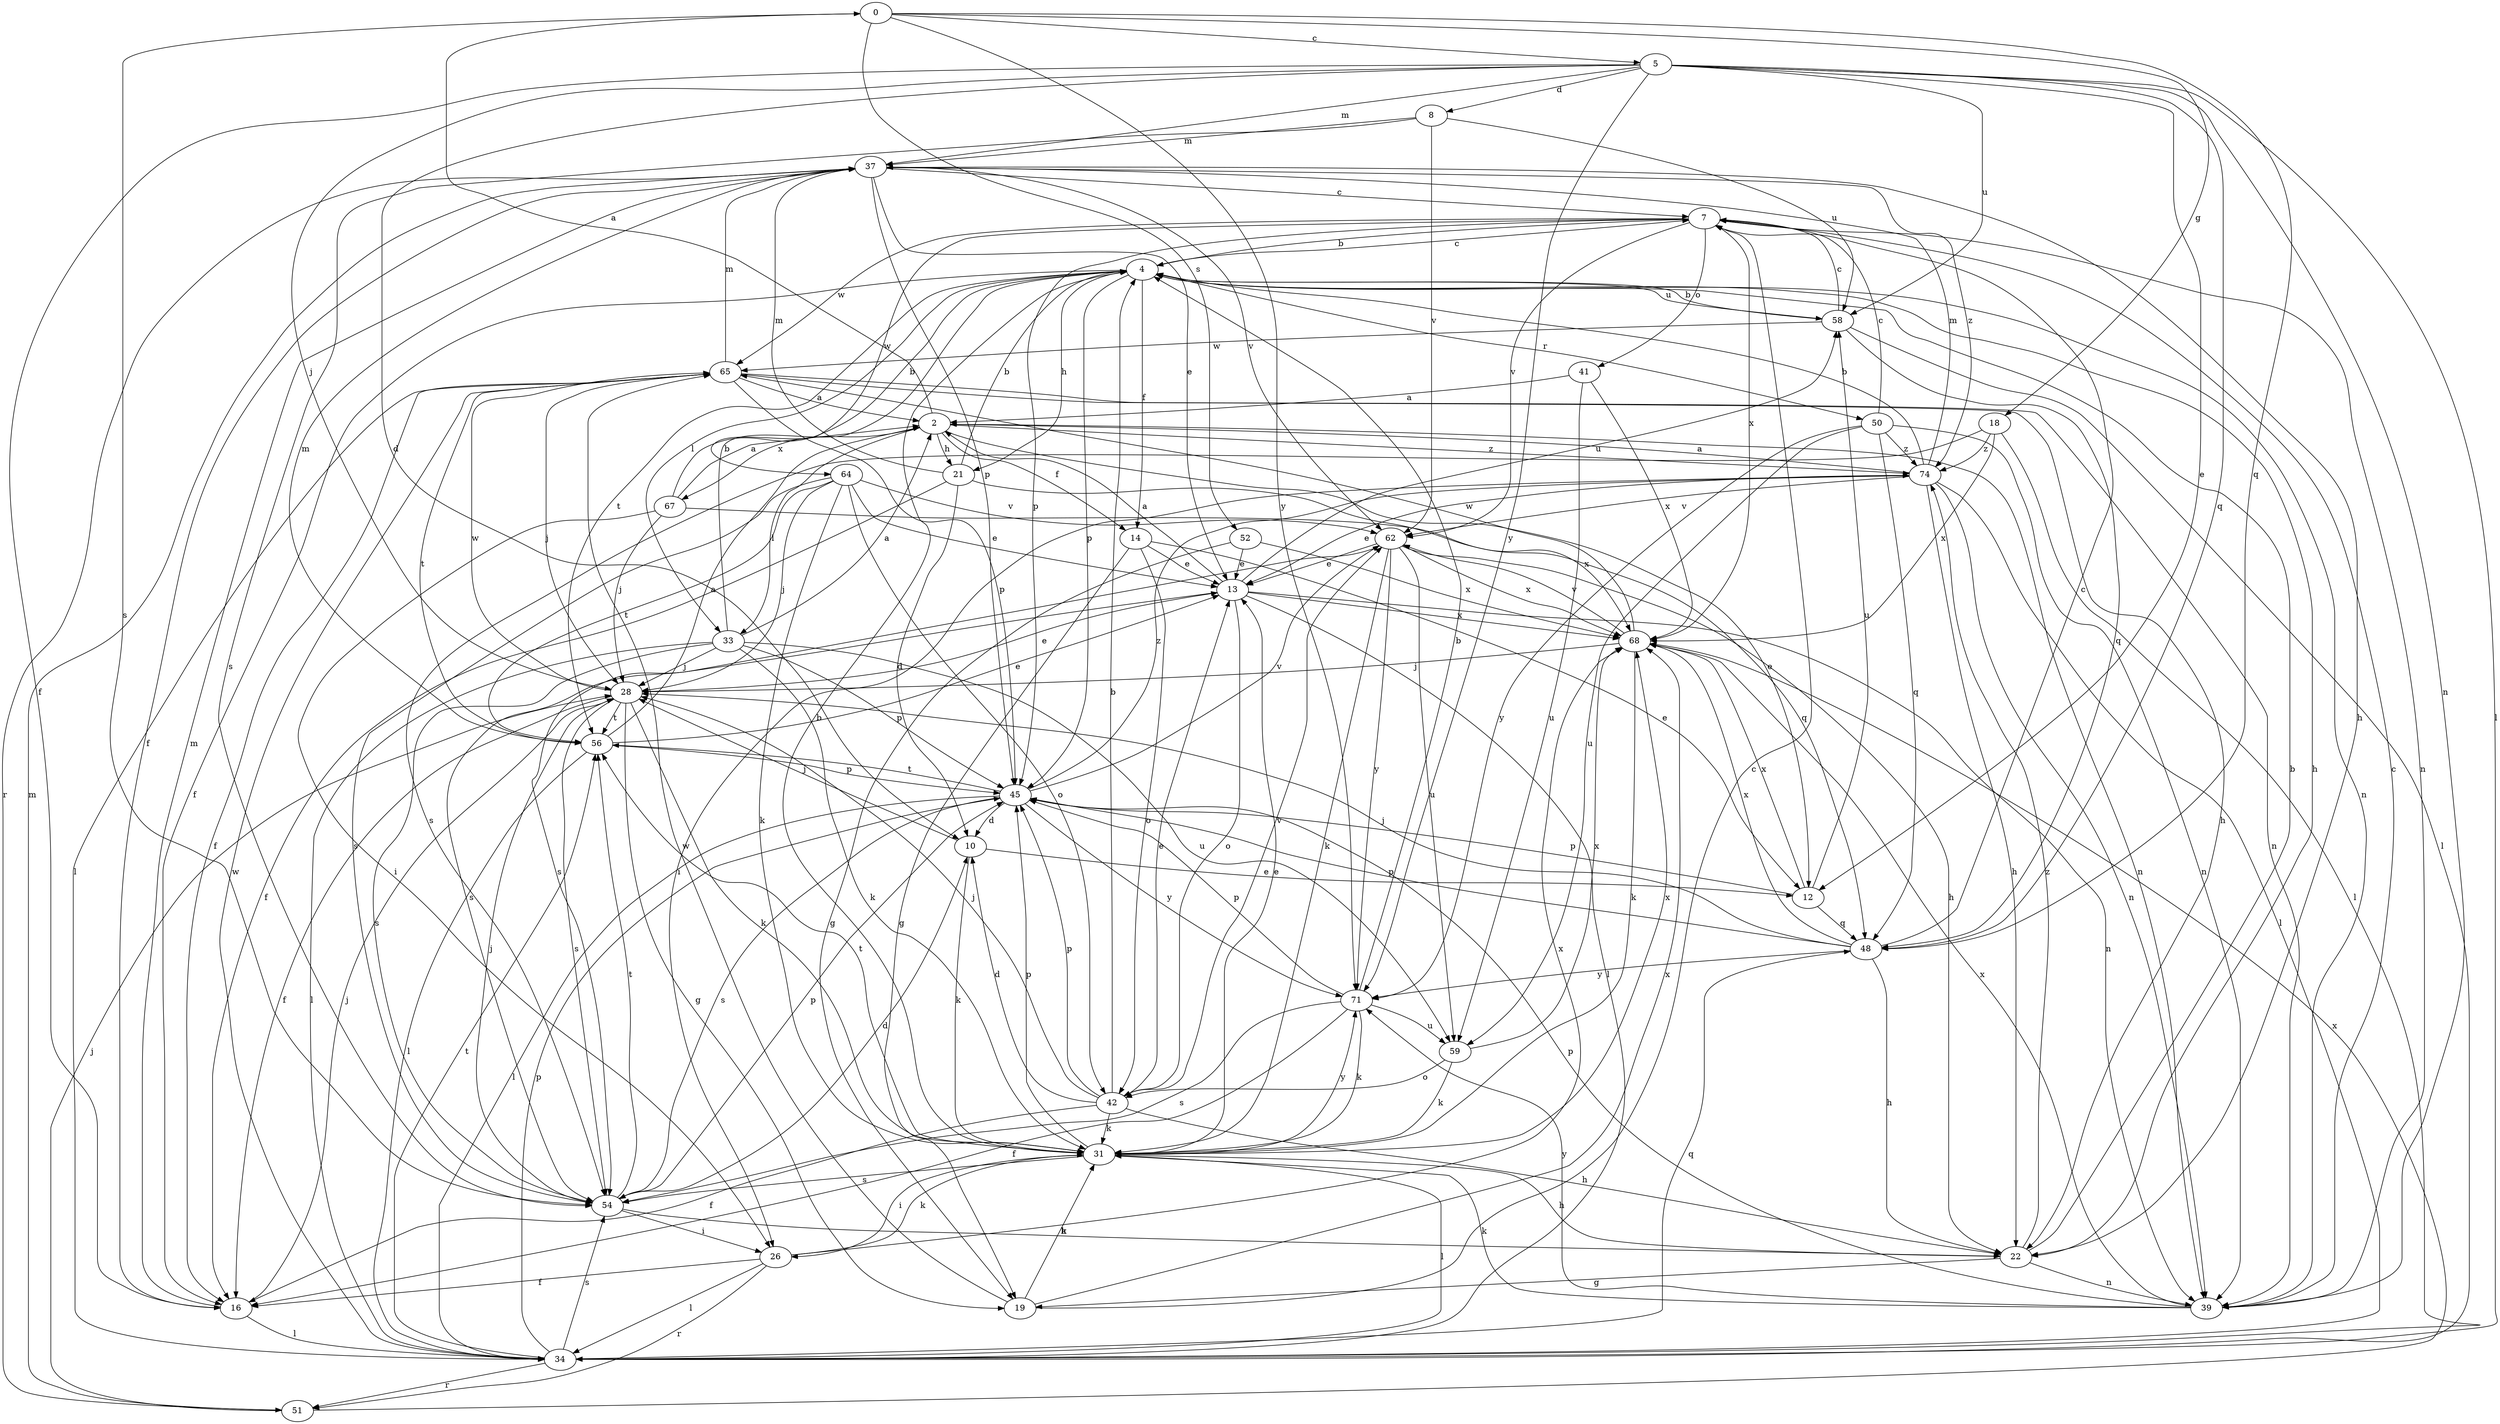 strict digraph  {
0;
2;
4;
5;
7;
8;
10;
12;
13;
14;
16;
18;
19;
21;
22;
26;
28;
31;
33;
34;
37;
39;
41;
42;
45;
48;
50;
51;
52;
54;
56;
58;
59;
62;
64;
65;
67;
68;
71;
74;
0 -> 5  [label=c];
0 -> 18  [label=g];
0 -> 48  [label=q];
0 -> 52  [label=s];
0 -> 54  [label=s];
0 -> 71  [label=y];
2 -> 0  [label=a];
2 -> 12  [label=e];
2 -> 14  [label=f];
2 -> 21  [label=h];
2 -> 33  [label=l];
2 -> 39  [label=n];
2 -> 67  [label=x];
2 -> 74  [label=z];
4 -> 7  [label=c];
4 -> 14  [label=f];
4 -> 16  [label=f];
4 -> 21  [label=h];
4 -> 22  [label=h];
4 -> 33  [label=l];
4 -> 39  [label=n];
4 -> 45  [label=p];
4 -> 50  [label=r];
4 -> 56  [label=t];
4 -> 58  [label=u];
5 -> 8  [label=d];
5 -> 10  [label=d];
5 -> 12  [label=e];
5 -> 16  [label=f];
5 -> 28  [label=j];
5 -> 34  [label=l];
5 -> 37  [label=m];
5 -> 39  [label=n];
5 -> 48  [label=q];
5 -> 58  [label=u];
5 -> 71  [label=y];
7 -> 4  [label=b];
7 -> 39  [label=n];
7 -> 41  [label=o];
7 -> 45  [label=p];
7 -> 62  [label=v];
7 -> 64  [label=w];
7 -> 65  [label=w];
7 -> 68  [label=x];
8 -> 37  [label=m];
8 -> 54  [label=s];
8 -> 58  [label=u];
8 -> 62  [label=v];
10 -> 12  [label=e];
10 -> 28  [label=j];
10 -> 31  [label=k];
12 -> 45  [label=p];
12 -> 48  [label=q];
12 -> 58  [label=u];
12 -> 68  [label=x];
13 -> 2  [label=a];
13 -> 34  [label=l];
13 -> 39  [label=n];
13 -> 42  [label=o];
13 -> 54  [label=s];
13 -> 58  [label=u];
13 -> 68  [label=x];
14 -> 12  [label=e];
14 -> 13  [label=e];
14 -> 19  [label=g];
14 -> 42  [label=o];
16 -> 28  [label=j];
16 -> 34  [label=l];
16 -> 37  [label=m];
18 -> 34  [label=l];
18 -> 54  [label=s];
18 -> 68  [label=x];
18 -> 74  [label=z];
19 -> 7  [label=c];
19 -> 31  [label=k];
19 -> 65  [label=w];
19 -> 68  [label=x];
21 -> 4  [label=b];
21 -> 10  [label=d];
21 -> 16  [label=f];
21 -> 37  [label=m];
21 -> 68  [label=x];
22 -> 4  [label=b];
22 -> 19  [label=g];
22 -> 39  [label=n];
22 -> 74  [label=z];
26 -> 16  [label=f];
26 -> 31  [label=k];
26 -> 34  [label=l];
26 -> 51  [label=r];
26 -> 68  [label=x];
28 -> 13  [label=e];
28 -> 16  [label=f];
28 -> 19  [label=g];
28 -> 31  [label=k];
28 -> 54  [label=s];
28 -> 56  [label=t];
28 -> 65  [label=w];
31 -> 4  [label=b];
31 -> 13  [label=e];
31 -> 22  [label=h];
31 -> 26  [label=i];
31 -> 34  [label=l];
31 -> 45  [label=p];
31 -> 54  [label=s];
31 -> 56  [label=t];
31 -> 68  [label=x];
31 -> 71  [label=y];
33 -> 2  [label=a];
33 -> 4  [label=b];
33 -> 28  [label=j];
33 -> 31  [label=k];
33 -> 34  [label=l];
33 -> 45  [label=p];
33 -> 54  [label=s];
33 -> 59  [label=u];
34 -> 45  [label=p];
34 -> 48  [label=q];
34 -> 51  [label=r];
34 -> 54  [label=s];
34 -> 56  [label=t];
34 -> 65  [label=w];
37 -> 7  [label=c];
37 -> 13  [label=e];
37 -> 16  [label=f];
37 -> 22  [label=h];
37 -> 45  [label=p];
37 -> 51  [label=r];
37 -> 62  [label=v];
37 -> 74  [label=z];
39 -> 7  [label=c];
39 -> 31  [label=k];
39 -> 45  [label=p];
39 -> 68  [label=x];
39 -> 71  [label=y];
41 -> 2  [label=a];
41 -> 59  [label=u];
41 -> 68  [label=x];
42 -> 4  [label=b];
42 -> 10  [label=d];
42 -> 13  [label=e];
42 -> 16  [label=f];
42 -> 22  [label=h];
42 -> 28  [label=j];
42 -> 31  [label=k];
42 -> 45  [label=p];
42 -> 62  [label=v];
45 -> 10  [label=d];
45 -> 34  [label=l];
45 -> 54  [label=s];
45 -> 56  [label=t];
45 -> 62  [label=v];
45 -> 71  [label=y];
45 -> 74  [label=z];
48 -> 7  [label=c];
48 -> 22  [label=h];
48 -> 28  [label=j];
48 -> 45  [label=p];
48 -> 68  [label=x];
48 -> 71  [label=y];
50 -> 7  [label=c];
50 -> 39  [label=n];
50 -> 48  [label=q];
50 -> 59  [label=u];
50 -> 71  [label=y];
50 -> 74  [label=z];
51 -> 28  [label=j];
51 -> 37  [label=m];
51 -> 68  [label=x];
52 -> 13  [label=e];
52 -> 19  [label=g];
52 -> 68  [label=x];
54 -> 10  [label=d];
54 -> 22  [label=h];
54 -> 26  [label=i];
54 -> 28  [label=j];
54 -> 45  [label=p];
54 -> 56  [label=t];
56 -> 2  [label=a];
56 -> 13  [label=e];
56 -> 34  [label=l];
56 -> 37  [label=m];
56 -> 45  [label=p];
58 -> 4  [label=b];
58 -> 7  [label=c];
58 -> 34  [label=l];
58 -> 48  [label=q];
58 -> 65  [label=w];
59 -> 31  [label=k];
59 -> 42  [label=o];
59 -> 68  [label=x];
62 -> 13  [label=e];
62 -> 22  [label=h];
62 -> 31  [label=k];
62 -> 54  [label=s];
62 -> 59  [label=u];
62 -> 68  [label=x];
62 -> 71  [label=y];
64 -> 13  [label=e];
64 -> 28  [label=j];
64 -> 31  [label=k];
64 -> 42  [label=o];
64 -> 54  [label=s];
64 -> 56  [label=t];
64 -> 62  [label=v];
65 -> 2  [label=a];
65 -> 16  [label=f];
65 -> 22  [label=h];
65 -> 28  [label=j];
65 -> 34  [label=l];
65 -> 37  [label=m];
65 -> 39  [label=n];
65 -> 45  [label=p];
65 -> 56  [label=t];
67 -> 2  [label=a];
67 -> 4  [label=b];
67 -> 26  [label=i];
67 -> 28  [label=j];
67 -> 48  [label=q];
68 -> 28  [label=j];
68 -> 31  [label=k];
68 -> 62  [label=v];
68 -> 65  [label=w];
71 -> 4  [label=b];
71 -> 16  [label=f];
71 -> 31  [label=k];
71 -> 45  [label=p];
71 -> 54  [label=s];
71 -> 59  [label=u];
74 -> 2  [label=a];
74 -> 4  [label=b];
74 -> 13  [label=e];
74 -> 22  [label=h];
74 -> 26  [label=i];
74 -> 34  [label=l];
74 -> 37  [label=m];
74 -> 39  [label=n];
74 -> 62  [label=v];
}
